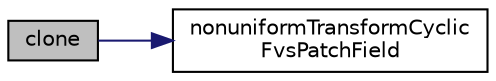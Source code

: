 digraph "clone"
{
  bgcolor="transparent";
  edge [fontname="Helvetica",fontsize="10",labelfontname="Helvetica",labelfontsize="10"];
  node [fontname="Helvetica",fontsize="10",shape=record];
  rankdir="LR";
  Node1 [label="clone",height=0.2,width=0.4,color="black", fillcolor="grey75", style="filled", fontcolor="black"];
  Node1 -> Node2 [color="midnightblue",fontsize="10",style="solid",fontname="Helvetica"];
  Node2 [label="nonuniformTransformCyclic\lFvsPatchField",height=0.2,width=0.4,color="black",URL="$a01663.html#a6023a4e848287f8eceb4fd8d71ce75fc",tooltip="Construct from patch and internal field. "];
}
